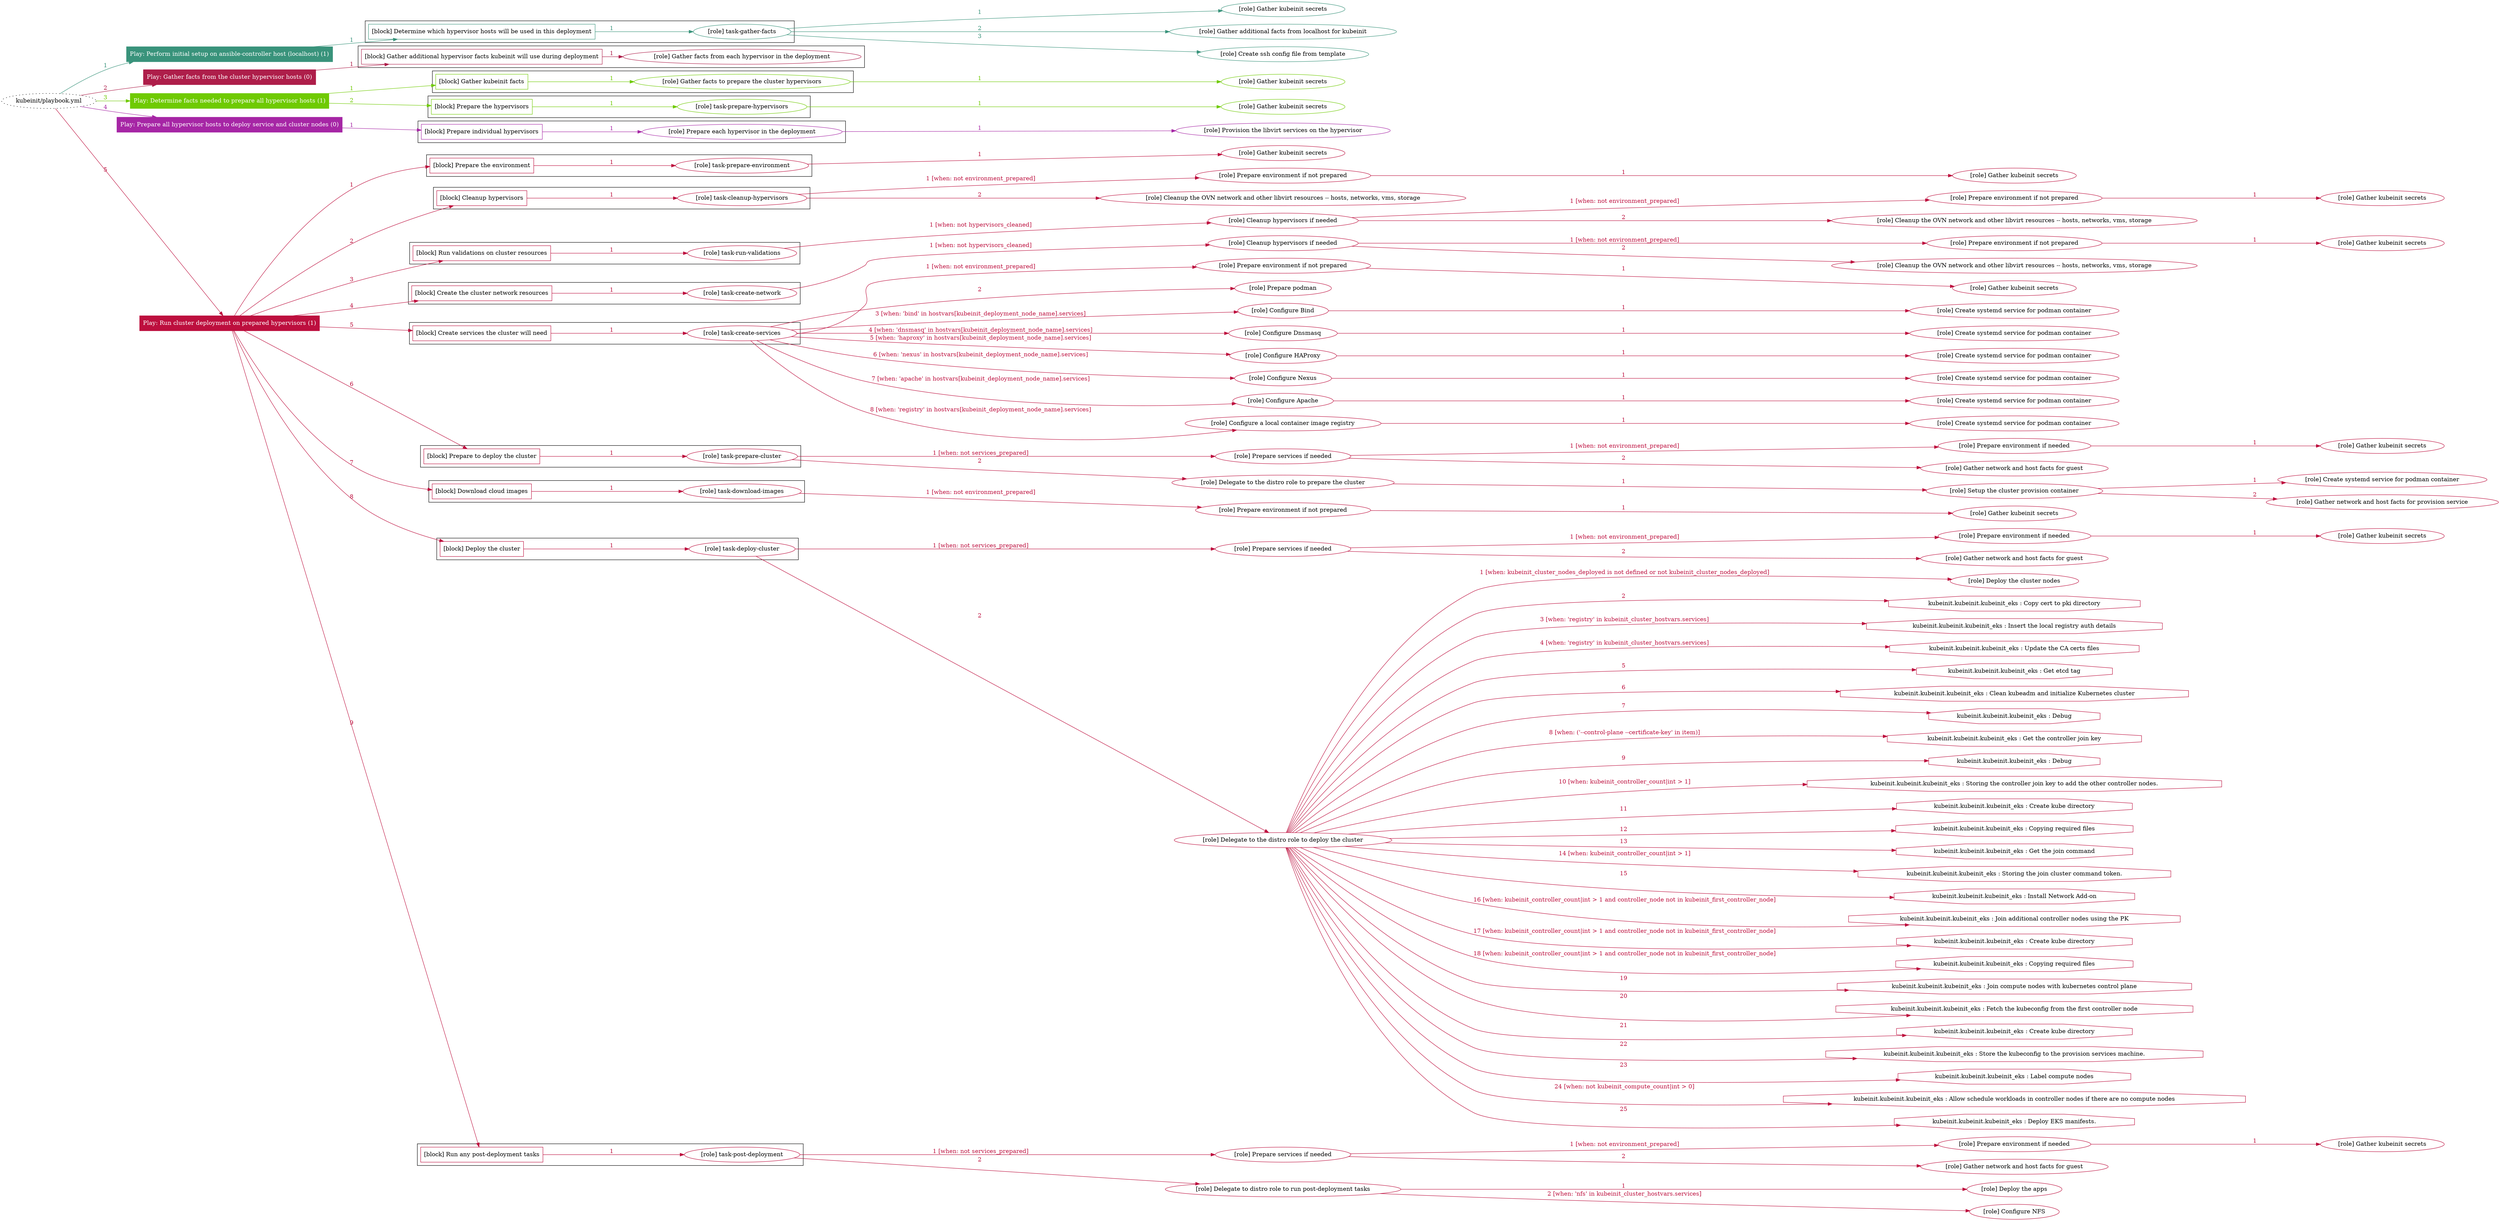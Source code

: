 digraph {
	graph [concentrate=true ordering=in rankdir=LR ratio=fill]
	edge [esep=5 sep=10]
	"kubeinit/playbook.yml" [URL="/home/runner/work/kubeinit/kubeinit/kubeinit/playbook.yml" id=playbook_ea251aab style=dotted]
	play_39fe88ff [label="Play: Perform initial setup on ansible-controller host (localhost) (1)" URL="/home/runner/work/kubeinit/kubeinit/kubeinit/playbook.yml" color="#39937b" fontcolor="#ffffff" id=play_39fe88ff shape=box style=filled tooltip=localhost]
	"kubeinit/playbook.yml" -> play_39fe88ff [label="1 " color="#39937b" fontcolor="#39937b" id=edge_effef11c labeltooltip="1 " tooltip="1 "]
	subgraph "Gather kubeinit secrets" {
		role_36d840ed [label="[role] Gather kubeinit secrets" URL="/home/runner/.ansible/collections/ansible_collections/kubeinit/kubeinit/roles/kubeinit_prepare/tasks/build_hypervisors_group.yml" color="#39937b" id=role_36d840ed tooltip="Gather kubeinit secrets"]
	}
	subgraph "Gather additional facts from localhost for kubeinit" {
		role_383accd8 [label="[role] Gather additional facts from localhost for kubeinit" URL="/home/runner/.ansible/collections/ansible_collections/kubeinit/kubeinit/roles/kubeinit_prepare/tasks/build_hypervisors_group.yml" color="#39937b" id=role_383accd8 tooltip="Gather additional facts from localhost for kubeinit"]
	}
	subgraph "Create ssh config file from template" {
		role_34d370ae [label="[role] Create ssh config file from template" URL="/home/runner/.ansible/collections/ansible_collections/kubeinit/kubeinit/roles/kubeinit_prepare/tasks/build_hypervisors_group.yml" color="#39937b" id=role_34d370ae tooltip="Create ssh config file from template"]
	}
	subgraph "task-gather-facts" {
		role_128c9147 [label="[role] task-gather-facts" URL="/home/runner/work/kubeinit/kubeinit/kubeinit/playbook.yml" color="#39937b" id=role_128c9147 tooltip="task-gather-facts"]
		role_128c9147 -> role_36d840ed [label="1 " color="#39937b" fontcolor="#39937b" id=edge_0115a325 labeltooltip="1 " tooltip="1 "]
		role_128c9147 -> role_383accd8 [label="2 " color="#39937b" fontcolor="#39937b" id=edge_02353d32 labeltooltip="2 " tooltip="2 "]
		role_128c9147 -> role_34d370ae [label="3 " color="#39937b" fontcolor="#39937b" id=edge_c88fd139 labeltooltip="3 " tooltip="3 "]
	}
	subgraph "Play: Perform initial setup on ansible-controller host (localhost) (1)" {
		play_39fe88ff -> block_3fc53690 [label=1 color="#39937b" fontcolor="#39937b" id=edge_1a4c2038 labeltooltip=1 tooltip=1]
		subgraph cluster_block_3fc53690 {
			block_3fc53690 [label="[block] Determine which hypervisor hosts will be used in this deployment" URL="/home/runner/work/kubeinit/kubeinit/kubeinit/playbook.yml" color="#39937b" id=block_3fc53690 labeltooltip="Determine which hypervisor hosts will be used in this deployment" shape=box tooltip="Determine which hypervisor hosts will be used in this deployment"]
			block_3fc53690 -> role_128c9147 [label="1 " color="#39937b" fontcolor="#39937b" id=edge_d0768640 labeltooltip="1 " tooltip="1 "]
		}
	}
	play_c06b82bf [label="Play: Gather facts from the cluster hypervisor hosts (0)" URL="/home/runner/work/kubeinit/kubeinit/kubeinit/playbook.yml" color="#ae1e4a" fontcolor="#ffffff" id=play_c06b82bf shape=box style=filled tooltip="Play: Gather facts from the cluster hypervisor hosts (0)"]
	"kubeinit/playbook.yml" -> play_c06b82bf [label="2 " color="#ae1e4a" fontcolor="#ae1e4a" id=edge_d8e1458e labeltooltip="2 " tooltip="2 "]
	subgraph "Gather facts from each hypervisor in the deployment" {
		role_204e9d75 [label="[role] Gather facts from each hypervisor in the deployment" URL="/home/runner/work/kubeinit/kubeinit/kubeinit/playbook.yml" color="#ae1e4a" id=role_204e9d75 tooltip="Gather facts from each hypervisor in the deployment"]
	}
	subgraph "Play: Gather facts from the cluster hypervisor hosts (0)" {
		play_c06b82bf -> block_13d806b8 [label=1 color="#ae1e4a" fontcolor="#ae1e4a" id=edge_dfbf8200 labeltooltip=1 tooltip=1]
		subgraph cluster_block_13d806b8 {
			block_13d806b8 [label="[block] Gather additional hypervisor facts kubeinit will use during deployment" URL="/home/runner/work/kubeinit/kubeinit/kubeinit/playbook.yml" color="#ae1e4a" id=block_13d806b8 labeltooltip="Gather additional hypervisor facts kubeinit will use during deployment" shape=box tooltip="Gather additional hypervisor facts kubeinit will use during deployment"]
			block_13d806b8 -> role_204e9d75 [label="1 " color="#ae1e4a" fontcolor="#ae1e4a" id=edge_e9f068a4 labeltooltip="1 " tooltip="1 "]
		}
	}
	play_8e9e2965 [label="Play: Determine facts needed to prepare all hypervisor hosts (1)" URL="/home/runner/work/kubeinit/kubeinit/kubeinit/playbook.yml" color="#6fca02" fontcolor="#ffffff" id=play_8e9e2965 shape=box style=filled tooltip=localhost]
	"kubeinit/playbook.yml" -> play_8e9e2965 [label="3 " color="#6fca02" fontcolor="#6fca02" id=edge_8233b12c labeltooltip="3 " tooltip="3 "]
	subgraph "Gather kubeinit secrets" {
		role_d61d1a8d [label="[role] Gather kubeinit secrets" URL="/home/runner/.ansible/collections/ansible_collections/kubeinit/kubeinit/roles/kubeinit_prepare/tasks/gather_kubeinit_facts.yml" color="#6fca02" id=role_d61d1a8d tooltip="Gather kubeinit secrets"]
	}
	subgraph "Gather facts to prepare the cluster hypervisors" {
		role_961b56c0 [label="[role] Gather facts to prepare the cluster hypervisors" URL="/home/runner/work/kubeinit/kubeinit/kubeinit/playbook.yml" color="#6fca02" id=role_961b56c0 tooltip="Gather facts to prepare the cluster hypervisors"]
		role_961b56c0 -> role_d61d1a8d [label="1 " color="#6fca02" fontcolor="#6fca02" id=edge_986953e0 labeltooltip="1 " tooltip="1 "]
	}
	subgraph "Gather kubeinit secrets" {
		role_4ab39fd4 [label="[role] Gather kubeinit secrets" URL="/home/runner/.ansible/collections/ansible_collections/kubeinit/kubeinit/roles/kubeinit_prepare/tasks/gather_kubeinit_facts.yml" color="#6fca02" id=role_4ab39fd4 tooltip="Gather kubeinit secrets"]
	}
	subgraph "task-prepare-hypervisors" {
		role_7a18ade5 [label="[role] task-prepare-hypervisors" URL="/home/runner/work/kubeinit/kubeinit/kubeinit/playbook.yml" color="#6fca02" id=role_7a18ade5 tooltip="task-prepare-hypervisors"]
		role_7a18ade5 -> role_4ab39fd4 [label="1 " color="#6fca02" fontcolor="#6fca02" id=edge_4a45d85f labeltooltip="1 " tooltip="1 "]
	}
	subgraph "Play: Determine facts needed to prepare all hypervisor hosts (1)" {
		play_8e9e2965 -> block_7738103b [label=1 color="#6fca02" fontcolor="#6fca02" id=edge_ad9d12be labeltooltip=1 tooltip=1]
		subgraph cluster_block_7738103b {
			block_7738103b [label="[block] Gather kubeinit facts" URL="/home/runner/work/kubeinit/kubeinit/kubeinit/playbook.yml" color="#6fca02" id=block_7738103b labeltooltip="Gather kubeinit facts" shape=box tooltip="Gather kubeinit facts"]
			block_7738103b -> role_961b56c0 [label="1 " color="#6fca02" fontcolor="#6fca02" id=edge_229c5692 labeltooltip="1 " tooltip="1 "]
		}
		play_8e9e2965 -> block_ffd5e0a7 [label=2 color="#6fca02" fontcolor="#6fca02" id=edge_a0c7db5f labeltooltip=2 tooltip=2]
		subgraph cluster_block_ffd5e0a7 {
			block_ffd5e0a7 [label="[block] Prepare the hypervisors" URL="/home/runner/work/kubeinit/kubeinit/kubeinit/playbook.yml" color="#6fca02" id=block_ffd5e0a7 labeltooltip="Prepare the hypervisors" shape=box tooltip="Prepare the hypervisors"]
			block_ffd5e0a7 -> role_7a18ade5 [label="1 " color="#6fca02" fontcolor="#6fca02" id=edge_e7edce8c labeltooltip="1 " tooltip="1 "]
		}
	}
	play_364e4b1e [label="Play: Prepare all hypervisor hosts to deploy service and cluster nodes (0)" URL="/home/runner/work/kubeinit/kubeinit/kubeinit/playbook.yml" color="#a626a5" fontcolor="#ffffff" id=play_364e4b1e shape=box style=filled tooltip="Play: Prepare all hypervisor hosts to deploy service and cluster nodes (0)"]
	"kubeinit/playbook.yml" -> play_364e4b1e [label="4 " color="#a626a5" fontcolor="#a626a5" id=edge_cf395cdf labeltooltip="4 " tooltip="4 "]
	subgraph "Provision the libvirt services on the hypervisor" {
		role_c3b5bb4e [label="[role] Provision the libvirt services on the hypervisor" URL="/home/runner/.ansible/collections/ansible_collections/kubeinit/kubeinit/roles/kubeinit_prepare/tasks/prepare_hypervisor.yml" color="#a626a5" id=role_c3b5bb4e tooltip="Provision the libvirt services on the hypervisor"]
	}
	subgraph "Prepare each hypervisor in the deployment" {
		role_a3aadf1f [label="[role] Prepare each hypervisor in the deployment" URL="/home/runner/work/kubeinit/kubeinit/kubeinit/playbook.yml" color="#a626a5" id=role_a3aadf1f tooltip="Prepare each hypervisor in the deployment"]
		role_a3aadf1f -> role_c3b5bb4e [label="1 " color="#a626a5" fontcolor="#a626a5" id=edge_64ed7d28 labeltooltip="1 " tooltip="1 "]
	}
	subgraph "Play: Prepare all hypervisor hosts to deploy service and cluster nodes (0)" {
		play_364e4b1e -> block_7cb25a46 [label=1 color="#a626a5" fontcolor="#a626a5" id=edge_2889a05e labeltooltip=1 tooltip=1]
		subgraph cluster_block_7cb25a46 {
			block_7cb25a46 [label="[block] Prepare individual hypervisors" URL="/home/runner/work/kubeinit/kubeinit/kubeinit/playbook.yml" color="#a626a5" id=block_7cb25a46 labeltooltip="Prepare individual hypervisors" shape=box tooltip="Prepare individual hypervisors"]
			block_7cb25a46 -> role_a3aadf1f [label="1 " color="#a626a5" fontcolor="#a626a5" id=edge_7d47f0b2 labeltooltip="1 " tooltip="1 "]
		}
	}
	play_037a81d5 [label="Play: Run cluster deployment on prepared hypervisors (1)" URL="/home/runner/work/kubeinit/kubeinit/kubeinit/playbook.yml" color="#bd0f3e" fontcolor="#ffffff" id=play_037a81d5 shape=box style=filled tooltip=localhost]
	"kubeinit/playbook.yml" -> play_037a81d5 [label="5 " color="#bd0f3e" fontcolor="#bd0f3e" id=edge_5528c9ca labeltooltip="5 " tooltip="5 "]
	subgraph "Gather kubeinit secrets" {
		role_e8b42905 [label="[role] Gather kubeinit secrets" URL="/home/runner/.ansible/collections/ansible_collections/kubeinit/kubeinit/roles/kubeinit_prepare/tasks/gather_kubeinit_facts.yml" color="#bd0f3e" id=role_e8b42905 tooltip="Gather kubeinit secrets"]
	}
	subgraph "task-prepare-environment" {
		role_dcfe5eae [label="[role] task-prepare-environment" URL="/home/runner/work/kubeinit/kubeinit/kubeinit/playbook.yml" color="#bd0f3e" id=role_dcfe5eae tooltip="task-prepare-environment"]
		role_dcfe5eae -> role_e8b42905 [label="1 " color="#bd0f3e" fontcolor="#bd0f3e" id=edge_57f06c70 labeltooltip="1 " tooltip="1 "]
	}
	subgraph "Gather kubeinit secrets" {
		role_89efee11 [label="[role] Gather kubeinit secrets" URL="/home/runner/.ansible/collections/ansible_collections/kubeinit/kubeinit/roles/kubeinit_prepare/tasks/gather_kubeinit_facts.yml" color="#bd0f3e" id=role_89efee11 tooltip="Gather kubeinit secrets"]
	}
	subgraph "Prepare environment if not prepared" {
		role_aa15e50f [label="[role] Prepare environment if not prepared" URL="/home/runner/.ansible/collections/ansible_collections/kubeinit/kubeinit/roles/kubeinit_prepare/tasks/cleanup_hypervisors.yml" color="#bd0f3e" id=role_aa15e50f tooltip="Prepare environment if not prepared"]
		role_aa15e50f -> role_89efee11 [label="1 " color="#bd0f3e" fontcolor="#bd0f3e" id=edge_08d147d9 labeltooltip="1 " tooltip="1 "]
	}
	subgraph "Cleanup the OVN network and other libvirt resources -- hosts, networks, vms, storage" {
		role_75e013e1 [label="[role] Cleanup the OVN network and other libvirt resources -- hosts, networks, vms, storage" URL="/home/runner/.ansible/collections/ansible_collections/kubeinit/kubeinit/roles/kubeinit_prepare/tasks/cleanup_hypervisors.yml" color="#bd0f3e" id=role_75e013e1 tooltip="Cleanup the OVN network and other libvirt resources -- hosts, networks, vms, storage"]
	}
	subgraph "task-cleanup-hypervisors" {
		role_027aad5b [label="[role] task-cleanup-hypervisors" URL="/home/runner/work/kubeinit/kubeinit/kubeinit/playbook.yml" color="#bd0f3e" id=role_027aad5b tooltip="task-cleanup-hypervisors"]
		role_027aad5b -> role_aa15e50f [label="1 [when: not environment_prepared]" color="#bd0f3e" fontcolor="#bd0f3e" id=edge_2b9d023e labeltooltip="1 [when: not environment_prepared]" tooltip="1 [when: not environment_prepared]"]
		role_027aad5b -> role_75e013e1 [label="2 " color="#bd0f3e" fontcolor="#bd0f3e" id=edge_5e32113d labeltooltip="2 " tooltip="2 "]
	}
	subgraph "Gather kubeinit secrets" {
		role_a0f56899 [label="[role] Gather kubeinit secrets" URL="/home/runner/.ansible/collections/ansible_collections/kubeinit/kubeinit/roles/kubeinit_prepare/tasks/gather_kubeinit_facts.yml" color="#bd0f3e" id=role_a0f56899 tooltip="Gather kubeinit secrets"]
	}
	subgraph "Prepare environment if not prepared" {
		role_fdd7c80e [label="[role] Prepare environment if not prepared" URL="/home/runner/.ansible/collections/ansible_collections/kubeinit/kubeinit/roles/kubeinit_prepare/tasks/cleanup_hypervisors.yml" color="#bd0f3e" id=role_fdd7c80e tooltip="Prepare environment if not prepared"]
		role_fdd7c80e -> role_a0f56899 [label="1 " color="#bd0f3e" fontcolor="#bd0f3e" id=edge_7a5c490e labeltooltip="1 " tooltip="1 "]
	}
	subgraph "Cleanup the OVN network and other libvirt resources -- hosts, networks, vms, storage" {
		role_651c06af [label="[role] Cleanup the OVN network and other libvirt resources -- hosts, networks, vms, storage" URL="/home/runner/.ansible/collections/ansible_collections/kubeinit/kubeinit/roles/kubeinit_prepare/tasks/cleanup_hypervisors.yml" color="#bd0f3e" id=role_651c06af tooltip="Cleanup the OVN network and other libvirt resources -- hosts, networks, vms, storage"]
	}
	subgraph "Cleanup hypervisors if needed" {
		role_a0aa7098 [label="[role] Cleanup hypervisors if needed" URL="/home/runner/.ansible/collections/ansible_collections/kubeinit/kubeinit/roles/kubeinit_validations/tasks/main.yml" color="#bd0f3e" id=role_a0aa7098 tooltip="Cleanup hypervisors if needed"]
		role_a0aa7098 -> role_fdd7c80e [label="1 [when: not environment_prepared]" color="#bd0f3e" fontcolor="#bd0f3e" id=edge_74b68bb1 labeltooltip="1 [when: not environment_prepared]" tooltip="1 [when: not environment_prepared]"]
		role_a0aa7098 -> role_651c06af [label="2 " color="#bd0f3e" fontcolor="#bd0f3e" id=edge_91826bbf labeltooltip="2 " tooltip="2 "]
	}
	subgraph "task-run-validations" {
		role_17417744 [label="[role] task-run-validations" URL="/home/runner/work/kubeinit/kubeinit/kubeinit/playbook.yml" color="#bd0f3e" id=role_17417744 tooltip="task-run-validations"]
		role_17417744 -> role_a0aa7098 [label="1 [when: not hypervisors_cleaned]" color="#bd0f3e" fontcolor="#bd0f3e" id=edge_cb1445a4 labeltooltip="1 [when: not hypervisors_cleaned]" tooltip="1 [when: not hypervisors_cleaned]"]
	}
	subgraph "Gather kubeinit secrets" {
		role_493da509 [label="[role] Gather kubeinit secrets" URL="/home/runner/.ansible/collections/ansible_collections/kubeinit/kubeinit/roles/kubeinit_prepare/tasks/gather_kubeinit_facts.yml" color="#bd0f3e" id=role_493da509 tooltip="Gather kubeinit secrets"]
	}
	subgraph "Prepare environment if not prepared" {
		role_03a491dc [label="[role] Prepare environment if not prepared" URL="/home/runner/.ansible/collections/ansible_collections/kubeinit/kubeinit/roles/kubeinit_prepare/tasks/cleanup_hypervisors.yml" color="#bd0f3e" id=role_03a491dc tooltip="Prepare environment if not prepared"]
		role_03a491dc -> role_493da509 [label="1 " color="#bd0f3e" fontcolor="#bd0f3e" id=edge_f36fc3f2 labeltooltip="1 " tooltip="1 "]
	}
	subgraph "Cleanup the OVN network and other libvirt resources -- hosts, networks, vms, storage" {
		role_11443989 [label="[role] Cleanup the OVN network and other libvirt resources -- hosts, networks, vms, storage" URL="/home/runner/.ansible/collections/ansible_collections/kubeinit/kubeinit/roles/kubeinit_prepare/tasks/cleanup_hypervisors.yml" color="#bd0f3e" id=role_11443989 tooltip="Cleanup the OVN network and other libvirt resources -- hosts, networks, vms, storage"]
	}
	subgraph "Cleanup hypervisors if needed" {
		role_5db88c4f [label="[role] Cleanup hypervisors if needed" URL="/home/runner/.ansible/collections/ansible_collections/kubeinit/kubeinit/roles/kubeinit_libvirt/tasks/create_network.yml" color="#bd0f3e" id=role_5db88c4f tooltip="Cleanup hypervisors if needed"]
		role_5db88c4f -> role_03a491dc [label="1 [when: not environment_prepared]" color="#bd0f3e" fontcolor="#bd0f3e" id=edge_c16e2dfd labeltooltip="1 [when: not environment_prepared]" tooltip="1 [when: not environment_prepared]"]
		role_5db88c4f -> role_11443989 [label="2 " color="#bd0f3e" fontcolor="#bd0f3e" id=edge_14ace9aa labeltooltip="2 " tooltip="2 "]
	}
	subgraph "task-create-network" {
		role_456a8ddb [label="[role] task-create-network" URL="/home/runner/work/kubeinit/kubeinit/kubeinit/playbook.yml" color="#bd0f3e" id=role_456a8ddb tooltip="task-create-network"]
		role_456a8ddb -> role_5db88c4f [label="1 [when: not hypervisors_cleaned]" color="#bd0f3e" fontcolor="#bd0f3e" id=edge_8fbf37ed labeltooltip="1 [when: not hypervisors_cleaned]" tooltip="1 [when: not hypervisors_cleaned]"]
	}
	subgraph "Gather kubeinit secrets" {
		role_c00341e4 [label="[role] Gather kubeinit secrets" URL="/home/runner/.ansible/collections/ansible_collections/kubeinit/kubeinit/roles/kubeinit_prepare/tasks/gather_kubeinit_facts.yml" color="#bd0f3e" id=role_c00341e4 tooltip="Gather kubeinit secrets"]
	}
	subgraph "Prepare environment if not prepared" {
		role_34b322d0 [label="[role] Prepare environment if not prepared" URL="/home/runner/.ansible/collections/ansible_collections/kubeinit/kubeinit/roles/kubeinit_services/tasks/main.yml" color="#bd0f3e" id=role_34b322d0 tooltip="Prepare environment if not prepared"]
		role_34b322d0 -> role_c00341e4 [label="1 " color="#bd0f3e" fontcolor="#bd0f3e" id=edge_9a781642 labeltooltip="1 " tooltip="1 "]
	}
	subgraph "Prepare podman" {
		role_540dc8d9 [label="[role] Prepare podman" URL="/home/runner/.ansible/collections/ansible_collections/kubeinit/kubeinit/roles/kubeinit_services/tasks/00_create_service_pod.yml" color="#bd0f3e" id=role_540dc8d9 tooltip="Prepare podman"]
	}
	subgraph "Create systemd service for podman container" {
		role_9afd90da [label="[role] Create systemd service for podman container" URL="/home/runner/.ansible/collections/ansible_collections/kubeinit/kubeinit/roles/kubeinit_bind/tasks/main.yml" color="#bd0f3e" id=role_9afd90da tooltip="Create systemd service for podman container"]
	}
	subgraph "Configure Bind" {
		role_7cb483d5 [label="[role] Configure Bind" URL="/home/runner/.ansible/collections/ansible_collections/kubeinit/kubeinit/roles/kubeinit_services/tasks/start_services_containers.yml" color="#bd0f3e" id=role_7cb483d5 tooltip="Configure Bind"]
		role_7cb483d5 -> role_9afd90da [label="1 " color="#bd0f3e" fontcolor="#bd0f3e" id=edge_f859d34c labeltooltip="1 " tooltip="1 "]
	}
	subgraph "Create systemd service for podman container" {
		role_9840e5b9 [label="[role] Create systemd service for podman container" URL="/home/runner/.ansible/collections/ansible_collections/kubeinit/kubeinit/roles/kubeinit_dnsmasq/tasks/main.yml" color="#bd0f3e" id=role_9840e5b9 tooltip="Create systemd service for podman container"]
	}
	subgraph "Configure Dnsmasq" {
		role_ca4c16a8 [label="[role] Configure Dnsmasq" URL="/home/runner/.ansible/collections/ansible_collections/kubeinit/kubeinit/roles/kubeinit_services/tasks/start_services_containers.yml" color="#bd0f3e" id=role_ca4c16a8 tooltip="Configure Dnsmasq"]
		role_ca4c16a8 -> role_9840e5b9 [label="1 " color="#bd0f3e" fontcolor="#bd0f3e" id=edge_6c8f17e0 labeltooltip="1 " tooltip="1 "]
	}
	subgraph "Create systemd service for podman container" {
		role_99ec1a2e [label="[role] Create systemd service for podman container" URL="/home/runner/.ansible/collections/ansible_collections/kubeinit/kubeinit/roles/kubeinit_haproxy/tasks/main.yml" color="#bd0f3e" id=role_99ec1a2e tooltip="Create systemd service for podman container"]
	}
	subgraph "Configure HAProxy" {
		role_ba8289e1 [label="[role] Configure HAProxy" URL="/home/runner/.ansible/collections/ansible_collections/kubeinit/kubeinit/roles/kubeinit_services/tasks/start_services_containers.yml" color="#bd0f3e" id=role_ba8289e1 tooltip="Configure HAProxy"]
		role_ba8289e1 -> role_99ec1a2e [label="1 " color="#bd0f3e" fontcolor="#bd0f3e" id=edge_2876d04a labeltooltip="1 " tooltip="1 "]
	}
	subgraph "Create systemd service for podman container" {
		role_a2103e4f [label="[role] Create systemd service for podman container" URL="/home/runner/.ansible/collections/ansible_collections/kubeinit/kubeinit/roles/kubeinit_nexus/tasks/main.yml" color="#bd0f3e" id=role_a2103e4f tooltip="Create systemd service for podman container"]
	}
	subgraph "Configure Nexus" {
		role_4d701363 [label="[role] Configure Nexus" URL="/home/runner/.ansible/collections/ansible_collections/kubeinit/kubeinit/roles/kubeinit_services/tasks/start_services_containers.yml" color="#bd0f3e" id=role_4d701363 tooltip="Configure Nexus"]
		role_4d701363 -> role_a2103e4f [label="1 " color="#bd0f3e" fontcolor="#bd0f3e" id=edge_205169ec labeltooltip="1 " tooltip="1 "]
	}
	subgraph "Create systemd service for podman container" {
		role_119b244d [label="[role] Create systemd service for podman container" URL="/home/runner/.ansible/collections/ansible_collections/kubeinit/kubeinit/roles/kubeinit_apache/tasks/main.yml" color="#bd0f3e" id=role_119b244d tooltip="Create systemd service for podman container"]
	}
	subgraph "Configure Apache" {
		role_9d27345a [label="[role] Configure Apache" URL="/home/runner/.ansible/collections/ansible_collections/kubeinit/kubeinit/roles/kubeinit_services/tasks/start_services_containers.yml" color="#bd0f3e" id=role_9d27345a tooltip="Configure Apache"]
		role_9d27345a -> role_119b244d [label="1 " color="#bd0f3e" fontcolor="#bd0f3e" id=edge_0595f331 labeltooltip="1 " tooltip="1 "]
	}
	subgraph "Create systemd service for podman container" {
		role_676cf7de [label="[role] Create systemd service for podman container" URL="/home/runner/.ansible/collections/ansible_collections/kubeinit/kubeinit/roles/kubeinit_registry/tasks/main.yml" color="#bd0f3e" id=role_676cf7de tooltip="Create systemd service for podman container"]
	}
	subgraph "Configure a local container image registry" {
		role_aa14f95d [label="[role] Configure a local container image registry" URL="/home/runner/.ansible/collections/ansible_collections/kubeinit/kubeinit/roles/kubeinit_services/tasks/start_services_containers.yml" color="#bd0f3e" id=role_aa14f95d tooltip="Configure a local container image registry"]
		role_aa14f95d -> role_676cf7de [label="1 " color="#bd0f3e" fontcolor="#bd0f3e" id=edge_aef64dc9 labeltooltip="1 " tooltip="1 "]
	}
	subgraph "task-create-services" {
		role_95889d1f [label="[role] task-create-services" URL="/home/runner/work/kubeinit/kubeinit/kubeinit/playbook.yml" color="#bd0f3e" id=role_95889d1f tooltip="task-create-services"]
		role_95889d1f -> role_34b322d0 [label="1 [when: not environment_prepared]" color="#bd0f3e" fontcolor="#bd0f3e" id=edge_49f425d7 labeltooltip="1 [when: not environment_prepared]" tooltip="1 [when: not environment_prepared]"]
		role_95889d1f -> role_540dc8d9 [label="2 " color="#bd0f3e" fontcolor="#bd0f3e" id=edge_e76fa8f6 labeltooltip="2 " tooltip="2 "]
		role_95889d1f -> role_7cb483d5 [label="3 [when: 'bind' in hostvars[kubeinit_deployment_node_name].services]" color="#bd0f3e" fontcolor="#bd0f3e" id=edge_98ba42f9 labeltooltip="3 [when: 'bind' in hostvars[kubeinit_deployment_node_name].services]" tooltip="3 [when: 'bind' in hostvars[kubeinit_deployment_node_name].services]"]
		role_95889d1f -> role_ca4c16a8 [label="4 [when: 'dnsmasq' in hostvars[kubeinit_deployment_node_name].services]" color="#bd0f3e" fontcolor="#bd0f3e" id=edge_fba652be labeltooltip="4 [when: 'dnsmasq' in hostvars[kubeinit_deployment_node_name].services]" tooltip="4 [when: 'dnsmasq' in hostvars[kubeinit_deployment_node_name].services]"]
		role_95889d1f -> role_ba8289e1 [label="5 [when: 'haproxy' in hostvars[kubeinit_deployment_node_name].services]" color="#bd0f3e" fontcolor="#bd0f3e" id=edge_373e9ef2 labeltooltip="5 [when: 'haproxy' in hostvars[kubeinit_deployment_node_name].services]" tooltip="5 [when: 'haproxy' in hostvars[kubeinit_deployment_node_name].services]"]
		role_95889d1f -> role_4d701363 [label="6 [when: 'nexus' in hostvars[kubeinit_deployment_node_name].services]" color="#bd0f3e" fontcolor="#bd0f3e" id=edge_783a729d labeltooltip="6 [when: 'nexus' in hostvars[kubeinit_deployment_node_name].services]" tooltip="6 [when: 'nexus' in hostvars[kubeinit_deployment_node_name].services]"]
		role_95889d1f -> role_9d27345a [label="7 [when: 'apache' in hostvars[kubeinit_deployment_node_name].services]" color="#bd0f3e" fontcolor="#bd0f3e" id=edge_3d8bf5c3 labeltooltip="7 [when: 'apache' in hostvars[kubeinit_deployment_node_name].services]" tooltip="7 [when: 'apache' in hostvars[kubeinit_deployment_node_name].services]"]
		role_95889d1f -> role_aa14f95d [label="8 [when: 'registry' in hostvars[kubeinit_deployment_node_name].services]" color="#bd0f3e" fontcolor="#bd0f3e" id=edge_80e046ac labeltooltip="8 [when: 'registry' in hostvars[kubeinit_deployment_node_name].services]" tooltip="8 [when: 'registry' in hostvars[kubeinit_deployment_node_name].services]"]
	}
	subgraph "Gather kubeinit secrets" {
		role_6a76fb37 [label="[role] Gather kubeinit secrets" URL="/home/runner/.ansible/collections/ansible_collections/kubeinit/kubeinit/roles/kubeinit_prepare/tasks/gather_kubeinit_facts.yml" color="#bd0f3e" id=role_6a76fb37 tooltip="Gather kubeinit secrets"]
	}
	subgraph "Prepare environment if needed" {
		role_4cbc5cfb [label="[role] Prepare environment if needed" URL="/home/runner/.ansible/collections/ansible_collections/kubeinit/kubeinit/roles/kubeinit_services/tasks/prepare_services.yml" color="#bd0f3e" id=role_4cbc5cfb tooltip="Prepare environment if needed"]
		role_4cbc5cfb -> role_6a76fb37 [label="1 " color="#bd0f3e" fontcolor="#bd0f3e" id=edge_75dfbe0d labeltooltip="1 " tooltip="1 "]
	}
	subgraph "Gather network and host facts for guest" {
		role_61a20ac1 [label="[role] Gather network and host facts for guest" URL="/home/runner/.ansible/collections/ansible_collections/kubeinit/kubeinit/roles/kubeinit_services/tasks/prepare_services.yml" color="#bd0f3e" id=role_61a20ac1 tooltip="Gather network and host facts for guest"]
	}
	subgraph "Prepare services if needed" {
		role_41eec36c [label="[role] Prepare services if needed" URL="/home/runner/.ansible/collections/ansible_collections/kubeinit/kubeinit/roles/kubeinit_prepare/tasks/prepare_cluster.yml" color="#bd0f3e" id=role_41eec36c tooltip="Prepare services if needed"]
		role_41eec36c -> role_4cbc5cfb [label="1 [when: not environment_prepared]" color="#bd0f3e" fontcolor="#bd0f3e" id=edge_475de65f labeltooltip="1 [when: not environment_prepared]" tooltip="1 [when: not environment_prepared]"]
		role_41eec36c -> role_61a20ac1 [label="2 " color="#bd0f3e" fontcolor="#bd0f3e" id=edge_a7e4f955 labeltooltip="2 " tooltip="2 "]
	}
	subgraph "Create systemd service for podman container" {
		role_5f66d7c0 [label="[role] Create systemd service for podman container" URL="/home/runner/.ansible/collections/ansible_collections/kubeinit/kubeinit/roles/kubeinit_services/tasks/create_provision_container.yml" color="#bd0f3e" id=role_5f66d7c0 tooltip="Create systemd service for podman container"]
	}
	subgraph "Gather network and host facts for provision service" {
		role_f48a33d3 [label="[role] Gather network and host facts for provision service" URL="/home/runner/.ansible/collections/ansible_collections/kubeinit/kubeinit/roles/kubeinit_services/tasks/create_provision_container.yml" color="#bd0f3e" id=role_f48a33d3 tooltip="Gather network and host facts for provision service"]
	}
	subgraph "Setup the cluster provision container" {
		role_797939e9 [label="[role] Setup the cluster provision container" URL="/home/runner/.ansible/collections/ansible_collections/kubeinit/kubeinit/roles/kubeinit_eks/tasks/prepare_cluster.yml" color="#bd0f3e" id=role_797939e9 tooltip="Setup the cluster provision container"]
		role_797939e9 -> role_5f66d7c0 [label="1 " color="#bd0f3e" fontcolor="#bd0f3e" id=edge_dbefa6fd labeltooltip="1 " tooltip="1 "]
		role_797939e9 -> role_f48a33d3 [label="2 " color="#bd0f3e" fontcolor="#bd0f3e" id=edge_d0949ce3 labeltooltip="2 " tooltip="2 "]
	}
	subgraph "Delegate to the distro role to prepare the cluster" {
		role_a2dcb7f1 [label="[role] Delegate to the distro role to prepare the cluster" URL="/home/runner/.ansible/collections/ansible_collections/kubeinit/kubeinit/roles/kubeinit_prepare/tasks/prepare_cluster.yml" color="#bd0f3e" id=role_a2dcb7f1 tooltip="Delegate to the distro role to prepare the cluster"]
		role_a2dcb7f1 -> role_797939e9 [label="1 " color="#bd0f3e" fontcolor="#bd0f3e" id=edge_ea8a19be labeltooltip="1 " tooltip="1 "]
	}
	subgraph "task-prepare-cluster" {
		role_432d93fb [label="[role] task-prepare-cluster" URL="/home/runner/work/kubeinit/kubeinit/kubeinit/playbook.yml" color="#bd0f3e" id=role_432d93fb tooltip="task-prepare-cluster"]
		role_432d93fb -> role_41eec36c [label="1 [when: not services_prepared]" color="#bd0f3e" fontcolor="#bd0f3e" id=edge_865ead3b labeltooltip="1 [when: not services_prepared]" tooltip="1 [when: not services_prepared]"]
		role_432d93fb -> role_a2dcb7f1 [label="2 " color="#bd0f3e" fontcolor="#bd0f3e" id=edge_f39e453e labeltooltip="2 " tooltip="2 "]
	}
	subgraph "Gather kubeinit secrets" {
		role_d814c8d7 [label="[role] Gather kubeinit secrets" URL="/home/runner/.ansible/collections/ansible_collections/kubeinit/kubeinit/roles/kubeinit_prepare/tasks/gather_kubeinit_facts.yml" color="#bd0f3e" id=role_d814c8d7 tooltip="Gather kubeinit secrets"]
	}
	subgraph "Prepare environment if not prepared" {
		role_5c4a42f7 [label="[role] Prepare environment if not prepared" URL="/home/runner/.ansible/collections/ansible_collections/kubeinit/kubeinit/roles/kubeinit_libvirt/tasks/download_cloud_images.yml" color="#bd0f3e" id=role_5c4a42f7 tooltip="Prepare environment if not prepared"]
		role_5c4a42f7 -> role_d814c8d7 [label="1 " color="#bd0f3e" fontcolor="#bd0f3e" id=edge_4bd20bdb labeltooltip="1 " tooltip="1 "]
	}
	subgraph "task-download-images" {
		role_5d6a4724 [label="[role] task-download-images" URL="/home/runner/work/kubeinit/kubeinit/kubeinit/playbook.yml" color="#bd0f3e" id=role_5d6a4724 tooltip="task-download-images"]
		role_5d6a4724 -> role_5c4a42f7 [label="1 [when: not environment_prepared]" color="#bd0f3e" fontcolor="#bd0f3e" id=edge_4eab0a3a labeltooltip="1 [when: not environment_prepared]" tooltip="1 [when: not environment_prepared]"]
	}
	subgraph "Gather kubeinit secrets" {
		role_429bf29f [label="[role] Gather kubeinit secrets" URL="/home/runner/.ansible/collections/ansible_collections/kubeinit/kubeinit/roles/kubeinit_prepare/tasks/gather_kubeinit_facts.yml" color="#bd0f3e" id=role_429bf29f tooltip="Gather kubeinit secrets"]
	}
	subgraph "Prepare environment if needed" {
		role_59c16591 [label="[role] Prepare environment if needed" URL="/home/runner/.ansible/collections/ansible_collections/kubeinit/kubeinit/roles/kubeinit_services/tasks/prepare_services.yml" color="#bd0f3e" id=role_59c16591 tooltip="Prepare environment if needed"]
		role_59c16591 -> role_429bf29f [label="1 " color="#bd0f3e" fontcolor="#bd0f3e" id=edge_a7d3c1f0 labeltooltip="1 " tooltip="1 "]
	}
	subgraph "Gather network and host facts for guest" {
		role_54ac756f [label="[role] Gather network and host facts for guest" URL="/home/runner/.ansible/collections/ansible_collections/kubeinit/kubeinit/roles/kubeinit_services/tasks/prepare_services.yml" color="#bd0f3e" id=role_54ac756f tooltip="Gather network and host facts for guest"]
	}
	subgraph "Prepare services if needed" {
		role_2faf3dfc [label="[role] Prepare services if needed" URL="/home/runner/.ansible/collections/ansible_collections/kubeinit/kubeinit/roles/kubeinit_prepare/tasks/deploy_cluster.yml" color="#bd0f3e" id=role_2faf3dfc tooltip="Prepare services if needed"]
		role_2faf3dfc -> role_59c16591 [label="1 [when: not environment_prepared]" color="#bd0f3e" fontcolor="#bd0f3e" id=edge_42b6a40b labeltooltip="1 [when: not environment_prepared]" tooltip="1 [when: not environment_prepared]"]
		role_2faf3dfc -> role_54ac756f [label="2 " color="#bd0f3e" fontcolor="#bd0f3e" id=edge_1a44349a labeltooltip="2 " tooltip="2 "]
	}
	subgraph "Deploy the cluster nodes" {
		role_0909c124 [label="[role] Deploy the cluster nodes" URL="/home/runner/.ansible/collections/ansible_collections/kubeinit/kubeinit/roles/kubeinit_eks/tasks/main.yml" color="#bd0f3e" id=role_0909c124 tooltip="Deploy the cluster nodes"]
	}
	subgraph "Delegate to the distro role to deploy the cluster" {
		role_64293335 [label="[role] Delegate to the distro role to deploy the cluster" URL="/home/runner/.ansible/collections/ansible_collections/kubeinit/kubeinit/roles/kubeinit_prepare/tasks/deploy_cluster.yml" color="#bd0f3e" id=role_64293335 tooltip="Delegate to the distro role to deploy the cluster"]
		role_64293335 -> role_0909c124 [label="1 [when: kubeinit_cluster_nodes_deployed is not defined or not kubeinit_cluster_nodes_deployed]" color="#bd0f3e" fontcolor="#bd0f3e" id=edge_3717cc08 labeltooltip="1 [when: kubeinit_cluster_nodes_deployed is not defined or not kubeinit_cluster_nodes_deployed]" tooltip="1 [when: kubeinit_cluster_nodes_deployed is not defined or not kubeinit_cluster_nodes_deployed]"]
		task_3db6b883 [label="kubeinit.kubeinit.kubeinit_eks : Copy cert to pki directory" URL="/home/runner/.ansible/collections/ansible_collections/kubeinit/kubeinit/roles/kubeinit_eks/tasks/main.yml" color="#bd0f3e" id=task_3db6b883 shape=octagon tooltip="kubeinit.kubeinit.kubeinit_eks : Copy cert to pki directory"]
		role_64293335 -> task_3db6b883 [label="2 " color="#bd0f3e" fontcolor="#bd0f3e" id=edge_e35bc622 labeltooltip="2 " tooltip="2 "]
		task_ec26cc57 [label="kubeinit.kubeinit.kubeinit_eks : Insert the local registry auth details" URL="/home/runner/.ansible/collections/ansible_collections/kubeinit/kubeinit/roles/kubeinit_eks/tasks/main.yml" color="#bd0f3e" id=task_ec26cc57 shape=octagon tooltip="kubeinit.kubeinit.kubeinit_eks : Insert the local registry auth details"]
		role_64293335 -> task_ec26cc57 [label="3 [when: 'registry' in kubeinit_cluster_hostvars.services]" color="#bd0f3e" fontcolor="#bd0f3e" id=edge_0e2df68a labeltooltip="3 [when: 'registry' in kubeinit_cluster_hostvars.services]" tooltip="3 [when: 'registry' in kubeinit_cluster_hostvars.services]"]
		task_21689240 [label="kubeinit.kubeinit.kubeinit_eks : Update the CA certs files" URL="/home/runner/.ansible/collections/ansible_collections/kubeinit/kubeinit/roles/kubeinit_eks/tasks/main.yml" color="#bd0f3e" id=task_21689240 shape=octagon tooltip="kubeinit.kubeinit.kubeinit_eks : Update the CA certs files"]
		role_64293335 -> task_21689240 [label="4 [when: 'registry' in kubeinit_cluster_hostvars.services]" color="#bd0f3e" fontcolor="#bd0f3e" id=edge_df1f4905 labeltooltip="4 [when: 'registry' in kubeinit_cluster_hostvars.services]" tooltip="4 [when: 'registry' in kubeinit_cluster_hostvars.services]"]
		task_7a034259 [label="kubeinit.kubeinit.kubeinit_eks : Get etcd tag" URL="/home/runner/.ansible/collections/ansible_collections/kubeinit/kubeinit/roles/kubeinit_eks/tasks/main.yml" color="#bd0f3e" id=task_7a034259 shape=octagon tooltip="kubeinit.kubeinit.kubeinit_eks : Get etcd tag"]
		role_64293335 -> task_7a034259 [label="5 " color="#bd0f3e" fontcolor="#bd0f3e" id=edge_562a76d2 labeltooltip="5 " tooltip="5 "]
		task_b8827e33 [label="kubeinit.kubeinit.kubeinit_eks : Clean kubeadm and initialize Kubernetes cluster" URL="/home/runner/.ansible/collections/ansible_collections/kubeinit/kubeinit/roles/kubeinit_eks/tasks/main.yml" color="#bd0f3e" id=task_b8827e33 shape=octagon tooltip="kubeinit.kubeinit.kubeinit_eks : Clean kubeadm and initialize Kubernetes cluster"]
		role_64293335 -> task_b8827e33 [label="6 " color="#bd0f3e" fontcolor="#bd0f3e" id=edge_42f0ae27 labeltooltip="6 " tooltip="6 "]
		task_2a4da0e5 [label="kubeinit.kubeinit.kubeinit_eks : Debug" URL="/home/runner/.ansible/collections/ansible_collections/kubeinit/kubeinit/roles/kubeinit_eks/tasks/main.yml" color="#bd0f3e" id=task_2a4da0e5 shape=octagon tooltip="kubeinit.kubeinit.kubeinit_eks : Debug"]
		role_64293335 -> task_2a4da0e5 [label="7 " color="#bd0f3e" fontcolor="#bd0f3e" id=edge_fd025d39 labeltooltip="7 " tooltip="7 "]
		task_89824f0d [label="kubeinit.kubeinit.kubeinit_eks : Get the controller join key" URL="/home/runner/.ansible/collections/ansible_collections/kubeinit/kubeinit/roles/kubeinit_eks/tasks/main.yml" color="#bd0f3e" id=task_89824f0d shape=octagon tooltip="kubeinit.kubeinit.kubeinit_eks : Get the controller join key"]
		role_64293335 -> task_89824f0d [label="8 [when: ('--control-plane --certificate-key' in item)]" color="#bd0f3e" fontcolor="#bd0f3e" id=edge_718c909e labeltooltip="8 [when: ('--control-plane --certificate-key' in item)]" tooltip="8 [when: ('--control-plane --certificate-key' in item)]"]
		task_6223593e [label="kubeinit.kubeinit.kubeinit_eks : Debug" URL="/home/runner/.ansible/collections/ansible_collections/kubeinit/kubeinit/roles/kubeinit_eks/tasks/main.yml" color="#bd0f3e" id=task_6223593e shape=octagon tooltip="kubeinit.kubeinit.kubeinit_eks : Debug"]
		role_64293335 -> task_6223593e [label="9 " color="#bd0f3e" fontcolor="#bd0f3e" id=edge_45bca308 labeltooltip="9 " tooltip="9 "]
		task_e9aaa80e [label="kubeinit.kubeinit.kubeinit_eks : Storing the controller join key to add the other controller nodes." URL="/home/runner/.ansible/collections/ansible_collections/kubeinit/kubeinit/roles/kubeinit_eks/tasks/main.yml" color="#bd0f3e" id=task_e9aaa80e shape=octagon tooltip="kubeinit.kubeinit.kubeinit_eks : Storing the controller join key to add the other controller nodes."]
		role_64293335 -> task_e9aaa80e [label="10 [when: kubeinit_controller_count|int > 1]" color="#bd0f3e" fontcolor="#bd0f3e" id=edge_6f8cbb78 labeltooltip="10 [when: kubeinit_controller_count|int > 1]" tooltip="10 [when: kubeinit_controller_count|int > 1]"]
		task_2681b5bc [label="kubeinit.kubeinit.kubeinit_eks : Create kube directory" URL="/home/runner/.ansible/collections/ansible_collections/kubeinit/kubeinit/roles/kubeinit_eks/tasks/main.yml" color="#bd0f3e" id=task_2681b5bc shape=octagon tooltip="kubeinit.kubeinit.kubeinit_eks : Create kube directory"]
		role_64293335 -> task_2681b5bc [label="11 " color="#bd0f3e" fontcolor="#bd0f3e" id=edge_a63f8dbe labeltooltip="11 " tooltip="11 "]
		task_2ac87955 [label="kubeinit.kubeinit.kubeinit_eks : Copying required files" URL="/home/runner/.ansible/collections/ansible_collections/kubeinit/kubeinit/roles/kubeinit_eks/tasks/main.yml" color="#bd0f3e" id=task_2ac87955 shape=octagon tooltip="kubeinit.kubeinit.kubeinit_eks : Copying required files"]
		role_64293335 -> task_2ac87955 [label="12 " color="#bd0f3e" fontcolor="#bd0f3e" id=edge_f37cbb91 labeltooltip="12 " tooltip="12 "]
		task_47935316 [label="kubeinit.kubeinit.kubeinit_eks : Get the join command" URL="/home/runner/.ansible/collections/ansible_collections/kubeinit/kubeinit/roles/kubeinit_eks/tasks/main.yml" color="#bd0f3e" id=task_47935316 shape=octagon tooltip="kubeinit.kubeinit.kubeinit_eks : Get the join command"]
		role_64293335 -> task_47935316 [label="13 " color="#bd0f3e" fontcolor="#bd0f3e" id=edge_3a2a8906 labeltooltip="13 " tooltip="13 "]
		task_1e984571 [label="kubeinit.kubeinit.kubeinit_eks : Storing the join cluster command token." URL="/home/runner/.ansible/collections/ansible_collections/kubeinit/kubeinit/roles/kubeinit_eks/tasks/main.yml" color="#bd0f3e" id=task_1e984571 shape=octagon tooltip="kubeinit.kubeinit.kubeinit_eks : Storing the join cluster command token."]
		role_64293335 -> task_1e984571 [label="14 [when: kubeinit_controller_count|int > 1]" color="#bd0f3e" fontcolor="#bd0f3e" id=edge_70b57f0d labeltooltip="14 [when: kubeinit_controller_count|int > 1]" tooltip="14 [when: kubeinit_controller_count|int > 1]"]
		task_26289cd1 [label="kubeinit.kubeinit.kubeinit_eks : Install Network Add-on" URL="/home/runner/.ansible/collections/ansible_collections/kubeinit/kubeinit/roles/kubeinit_eks/tasks/main.yml" color="#bd0f3e" id=task_26289cd1 shape=octagon tooltip="kubeinit.kubeinit.kubeinit_eks : Install Network Add-on"]
		role_64293335 -> task_26289cd1 [label="15 " color="#bd0f3e" fontcolor="#bd0f3e" id=edge_1d03f337 labeltooltip="15 " tooltip="15 "]
		task_5dd3c9fd [label="kubeinit.kubeinit.kubeinit_eks : Join additional controller nodes using the PK" URL="/home/runner/.ansible/collections/ansible_collections/kubeinit/kubeinit/roles/kubeinit_eks/tasks/main.yml" color="#bd0f3e" id=task_5dd3c9fd shape=octagon tooltip="kubeinit.kubeinit.kubeinit_eks : Join additional controller nodes using the PK"]
		role_64293335 -> task_5dd3c9fd [label="16 [when: kubeinit_controller_count|int > 1 and controller_node not in kubeinit_first_controller_node]" color="#bd0f3e" fontcolor="#bd0f3e" id=edge_2b7f1d10 labeltooltip="16 [when: kubeinit_controller_count|int > 1 and controller_node not in kubeinit_first_controller_node]" tooltip="16 [when: kubeinit_controller_count|int > 1 and controller_node not in kubeinit_first_controller_node]"]
		task_f273ac72 [label="kubeinit.kubeinit.kubeinit_eks : Create kube directory" URL="/home/runner/.ansible/collections/ansible_collections/kubeinit/kubeinit/roles/kubeinit_eks/tasks/main.yml" color="#bd0f3e" id=task_f273ac72 shape=octagon tooltip="kubeinit.kubeinit.kubeinit_eks : Create kube directory"]
		role_64293335 -> task_f273ac72 [label="17 [when: kubeinit_controller_count|int > 1 and controller_node not in kubeinit_first_controller_node]" color="#bd0f3e" fontcolor="#bd0f3e" id=edge_87008566 labeltooltip="17 [when: kubeinit_controller_count|int > 1 and controller_node not in kubeinit_first_controller_node]" tooltip="17 [when: kubeinit_controller_count|int > 1 and controller_node not in kubeinit_first_controller_node]"]
		task_a1bd9dc7 [label="kubeinit.kubeinit.kubeinit_eks : Copying required files" URL="/home/runner/.ansible/collections/ansible_collections/kubeinit/kubeinit/roles/kubeinit_eks/tasks/main.yml" color="#bd0f3e" id=task_a1bd9dc7 shape=octagon tooltip="kubeinit.kubeinit.kubeinit_eks : Copying required files"]
		role_64293335 -> task_a1bd9dc7 [label="18 [when: kubeinit_controller_count|int > 1 and controller_node not in kubeinit_first_controller_node]" color="#bd0f3e" fontcolor="#bd0f3e" id=edge_b9cda18d labeltooltip="18 [when: kubeinit_controller_count|int > 1 and controller_node not in kubeinit_first_controller_node]" tooltip="18 [when: kubeinit_controller_count|int > 1 and controller_node not in kubeinit_first_controller_node]"]
		task_f09b6de6 [label="kubeinit.kubeinit.kubeinit_eks : Join compute nodes with kubernetes control plane" URL="/home/runner/.ansible/collections/ansible_collections/kubeinit/kubeinit/roles/kubeinit_eks/tasks/main.yml" color="#bd0f3e" id=task_f09b6de6 shape=octagon tooltip="kubeinit.kubeinit.kubeinit_eks : Join compute nodes with kubernetes control plane"]
		role_64293335 -> task_f09b6de6 [label="19 " color="#bd0f3e" fontcolor="#bd0f3e" id=edge_991f250f labeltooltip="19 " tooltip="19 "]
		task_388f10b2 [label="kubeinit.kubeinit.kubeinit_eks : Fetch the kubeconfig from the first controller node" URL="/home/runner/.ansible/collections/ansible_collections/kubeinit/kubeinit/roles/kubeinit_eks/tasks/main.yml" color="#bd0f3e" id=task_388f10b2 shape=octagon tooltip="kubeinit.kubeinit.kubeinit_eks : Fetch the kubeconfig from the first controller node"]
		role_64293335 -> task_388f10b2 [label="20 " color="#bd0f3e" fontcolor="#bd0f3e" id=edge_abd7ea28 labeltooltip="20 " tooltip="20 "]
		task_d78705d2 [label="kubeinit.kubeinit.kubeinit_eks : Create kube directory" URL="/home/runner/.ansible/collections/ansible_collections/kubeinit/kubeinit/roles/kubeinit_eks/tasks/main.yml" color="#bd0f3e" id=task_d78705d2 shape=octagon tooltip="kubeinit.kubeinit.kubeinit_eks : Create kube directory"]
		role_64293335 -> task_d78705d2 [label="21 " color="#bd0f3e" fontcolor="#bd0f3e" id=edge_44c7e799 labeltooltip="21 " tooltip="21 "]
		task_3507cf05 [label="kubeinit.kubeinit.kubeinit_eks : Store the kubeconfig to the provision services machine." URL="/home/runner/.ansible/collections/ansible_collections/kubeinit/kubeinit/roles/kubeinit_eks/tasks/main.yml" color="#bd0f3e" id=task_3507cf05 shape=octagon tooltip="kubeinit.kubeinit.kubeinit_eks : Store the kubeconfig to the provision services machine."]
		role_64293335 -> task_3507cf05 [label="22 " color="#bd0f3e" fontcolor="#bd0f3e" id=edge_ce34867f labeltooltip="22 " tooltip="22 "]
		task_be45f2b0 [label="kubeinit.kubeinit.kubeinit_eks : Label compute nodes" URL="/home/runner/.ansible/collections/ansible_collections/kubeinit/kubeinit/roles/kubeinit_eks/tasks/main.yml" color="#bd0f3e" id=task_be45f2b0 shape=octagon tooltip="kubeinit.kubeinit.kubeinit_eks : Label compute nodes"]
		role_64293335 -> task_be45f2b0 [label="23 " color="#bd0f3e" fontcolor="#bd0f3e" id=edge_ccb2d1ee labeltooltip="23 " tooltip="23 "]
		task_7d0df587 [label="kubeinit.kubeinit.kubeinit_eks : Allow schedule workloads in controller nodes if there are no compute nodes" URL="/home/runner/.ansible/collections/ansible_collections/kubeinit/kubeinit/roles/kubeinit_eks/tasks/main.yml" color="#bd0f3e" id=task_7d0df587 shape=octagon tooltip="kubeinit.kubeinit.kubeinit_eks : Allow schedule workloads in controller nodes if there are no compute nodes"]
		role_64293335 -> task_7d0df587 [label="24 [when: not kubeinit_compute_count|int > 0]" color="#bd0f3e" fontcolor="#bd0f3e" id=edge_7f4784f7 labeltooltip="24 [when: not kubeinit_compute_count|int > 0]" tooltip="24 [when: not kubeinit_compute_count|int > 0]"]
		task_90102c4f [label="kubeinit.kubeinit.kubeinit_eks : Deploy EKS manifests." URL="/home/runner/.ansible/collections/ansible_collections/kubeinit/kubeinit/roles/kubeinit_eks/tasks/main.yml" color="#bd0f3e" id=task_90102c4f shape=octagon tooltip="kubeinit.kubeinit.kubeinit_eks : Deploy EKS manifests."]
		role_64293335 -> task_90102c4f [label="25 " color="#bd0f3e" fontcolor="#bd0f3e" id=edge_78997ae4 labeltooltip="25 " tooltip="25 "]
	}
	subgraph "task-deploy-cluster" {
		role_9b9488f2 [label="[role] task-deploy-cluster" URL="/home/runner/work/kubeinit/kubeinit/kubeinit/playbook.yml" color="#bd0f3e" id=role_9b9488f2 tooltip="task-deploy-cluster"]
		role_9b9488f2 -> role_2faf3dfc [label="1 [when: not services_prepared]" color="#bd0f3e" fontcolor="#bd0f3e" id=edge_0623fad5 labeltooltip="1 [when: not services_prepared]" tooltip="1 [when: not services_prepared]"]
		role_9b9488f2 -> role_64293335 [label="2 " color="#bd0f3e" fontcolor="#bd0f3e" id=edge_3e4c7c3b labeltooltip="2 " tooltip="2 "]
	}
	subgraph "Gather kubeinit secrets" {
		role_891adc25 [label="[role] Gather kubeinit secrets" URL="/home/runner/.ansible/collections/ansible_collections/kubeinit/kubeinit/roles/kubeinit_prepare/tasks/gather_kubeinit_facts.yml" color="#bd0f3e" id=role_891adc25 tooltip="Gather kubeinit secrets"]
	}
	subgraph "Prepare environment if needed" {
		role_a1e5a7a3 [label="[role] Prepare environment if needed" URL="/home/runner/.ansible/collections/ansible_collections/kubeinit/kubeinit/roles/kubeinit_services/tasks/prepare_services.yml" color="#bd0f3e" id=role_a1e5a7a3 tooltip="Prepare environment if needed"]
		role_a1e5a7a3 -> role_891adc25 [label="1 " color="#bd0f3e" fontcolor="#bd0f3e" id=edge_a51dcb84 labeltooltip="1 " tooltip="1 "]
	}
	subgraph "Gather network and host facts for guest" {
		role_ba2df8e7 [label="[role] Gather network and host facts for guest" URL="/home/runner/.ansible/collections/ansible_collections/kubeinit/kubeinit/roles/kubeinit_services/tasks/prepare_services.yml" color="#bd0f3e" id=role_ba2df8e7 tooltip="Gather network and host facts for guest"]
	}
	subgraph "Prepare services if needed" {
		role_e83de0a6 [label="[role] Prepare services if needed" URL="/home/runner/.ansible/collections/ansible_collections/kubeinit/kubeinit/roles/kubeinit_prepare/tasks/post_deployment.yml" color="#bd0f3e" id=role_e83de0a6 tooltip="Prepare services if needed"]
		role_e83de0a6 -> role_a1e5a7a3 [label="1 [when: not environment_prepared]" color="#bd0f3e" fontcolor="#bd0f3e" id=edge_0a4c92d3 labeltooltip="1 [when: not environment_prepared]" tooltip="1 [when: not environment_prepared]"]
		role_e83de0a6 -> role_ba2df8e7 [label="2 " color="#bd0f3e" fontcolor="#bd0f3e" id=edge_b3736689 labeltooltip="2 " tooltip="2 "]
	}
	subgraph "Deploy the apps" {
		role_a0839ce9 [label="[role] Deploy the apps" URL="/home/runner/.ansible/collections/ansible_collections/kubeinit/kubeinit/roles/kubeinit_eks/tasks/post_deployment_tasks.yml" color="#bd0f3e" id=role_a0839ce9 tooltip="Deploy the apps"]
	}
	subgraph "Configure NFS" {
		role_5dc6d717 [label="[role] Configure NFS" URL="/home/runner/.ansible/collections/ansible_collections/kubeinit/kubeinit/roles/kubeinit_eks/tasks/post_deployment_tasks.yml" color="#bd0f3e" id=role_5dc6d717 tooltip="Configure NFS"]
	}
	subgraph "Delegate to distro role to run post-deployment tasks" {
		role_d9491fe9 [label="[role] Delegate to distro role to run post-deployment tasks" URL="/home/runner/.ansible/collections/ansible_collections/kubeinit/kubeinit/roles/kubeinit_prepare/tasks/post_deployment.yml" color="#bd0f3e" id=role_d9491fe9 tooltip="Delegate to distro role to run post-deployment tasks"]
		role_d9491fe9 -> role_a0839ce9 [label="1 " color="#bd0f3e" fontcolor="#bd0f3e" id=edge_07bf75ba labeltooltip="1 " tooltip="1 "]
		role_d9491fe9 -> role_5dc6d717 [label="2 [when: 'nfs' in kubeinit_cluster_hostvars.services]" color="#bd0f3e" fontcolor="#bd0f3e" id=edge_1ebc8a5a labeltooltip="2 [when: 'nfs' in kubeinit_cluster_hostvars.services]" tooltip="2 [when: 'nfs' in kubeinit_cluster_hostvars.services]"]
	}
	subgraph "task-post-deployment" {
		role_39fb4ccf [label="[role] task-post-deployment" URL="/home/runner/work/kubeinit/kubeinit/kubeinit/playbook.yml" color="#bd0f3e" id=role_39fb4ccf tooltip="task-post-deployment"]
		role_39fb4ccf -> role_e83de0a6 [label="1 [when: not services_prepared]" color="#bd0f3e" fontcolor="#bd0f3e" id=edge_dad29181 labeltooltip="1 [when: not services_prepared]" tooltip="1 [when: not services_prepared]"]
		role_39fb4ccf -> role_d9491fe9 [label="2 " color="#bd0f3e" fontcolor="#bd0f3e" id=edge_0f408147 labeltooltip="2 " tooltip="2 "]
	}
	subgraph "Play: Run cluster deployment on prepared hypervisors (1)" {
		play_037a81d5 -> block_89ba5b61 [label=1 color="#bd0f3e" fontcolor="#bd0f3e" id=edge_a52d46ce labeltooltip=1 tooltip=1]
		subgraph cluster_block_89ba5b61 {
			block_89ba5b61 [label="[block] Prepare the environment" URL="/home/runner/work/kubeinit/kubeinit/kubeinit/playbook.yml" color="#bd0f3e" id=block_89ba5b61 labeltooltip="Prepare the environment" shape=box tooltip="Prepare the environment"]
			block_89ba5b61 -> role_dcfe5eae [label="1 " color="#bd0f3e" fontcolor="#bd0f3e" id=edge_0fd354cb labeltooltip="1 " tooltip="1 "]
		}
		play_037a81d5 -> block_0db9b4bc [label=2 color="#bd0f3e" fontcolor="#bd0f3e" id=edge_fe1560b0 labeltooltip=2 tooltip=2]
		subgraph cluster_block_0db9b4bc {
			block_0db9b4bc [label="[block] Cleanup hypervisors" URL="/home/runner/work/kubeinit/kubeinit/kubeinit/playbook.yml" color="#bd0f3e" id=block_0db9b4bc labeltooltip="Cleanup hypervisors" shape=box tooltip="Cleanup hypervisors"]
			block_0db9b4bc -> role_027aad5b [label="1 " color="#bd0f3e" fontcolor="#bd0f3e" id=edge_052796ee labeltooltip="1 " tooltip="1 "]
		}
		play_037a81d5 -> block_5db95d6a [label=3 color="#bd0f3e" fontcolor="#bd0f3e" id=edge_4b5df76c labeltooltip=3 tooltip=3]
		subgraph cluster_block_5db95d6a {
			block_5db95d6a [label="[block] Run validations on cluster resources" URL="/home/runner/work/kubeinit/kubeinit/kubeinit/playbook.yml" color="#bd0f3e" id=block_5db95d6a labeltooltip="Run validations on cluster resources" shape=box tooltip="Run validations on cluster resources"]
			block_5db95d6a -> role_17417744 [label="1 " color="#bd0f3e" fontcolor="#bd0f3e" id=edge_d3eee36e labeltooltip="1 " tooltip="1 "]
		}
		play_037a81d5 -> block_094c8936 [label=4 color="#bd0f3e" fontcolor="#bd0f3e" id=edge_196cf6d8 labeltooltip=4 tooltip=4]
		subgraph cluster_block_094c8936 {
			block_094c8936 [label="[block] Create the cluster network resources" URL="/home/runner/work/kubeinit/kubeinit/kubeinit/playbook.yml" color="#bd0f3e" id=block_094c8936 labeltooltip="Create the cluster network resources" shape=box tooltip="Create the cluster network resources"]
			block_094c8936 -> role_456a8ddb [label="1 " color="#bd0f3e" fontcolor="#bd0f3e" id=edge_9d7e3b42 labeltooltip="1 " tooltip="1 "]
		}
		play_037a81d5 -> block_a8a6566c [label=5 color="#bd0f3e" fontcolor="#bd0f3e" id=edge_03f8ac37 labeltooltip=5 tooltip=5]
		subgraph cluster_block_a8a6566c {
			block_a8a6566c [label="[block] Create services the cluster will need" URL="/home/runner/work/kubeinit/kubeinit/kubeinit/playbook.yml" color="#bd0f3e" id=block_a8a6566c labeltooltip="Create services the cluster will need" shape=box tooltip="Create services the cluster will need"]
			block_a8a6566c -> role_95889d1f [label="1 " color="#bd0f3e" fontcolor="#bd0f3e" id=edge_a11f2ab8 labeltooltip="1 " tooltip="1 "]
		}
		play_037a81d5 -> block_f71ddd22 [label=6 color="#bd0f3e" fontcolor="#bd0f3e" id=edge_26297d24 labeltooltip=6 tooltip=6]
		subgraph cluster_block_f71ddd22 {
			block_f71ddd22 [label="[block] Prepare to deploy the cluster" URL="/home/runner/work/kubeinit/kubeinit/kubeinit/playbook.yml" color="#bd0f3e" id=block_f71ddd22 labeltooltip="Prepare to deploy the cluster" shape=box tooltip="Prepare to deploy the cluster"]
			block_f71ddd22 -> role_432d93fb [label="1 " color="#bd0f3e" fontcolor="#bd0f3e" id=edge_d8bf0793 labeltooltip="1 " tooltip="1 "]
		}
		play_037a81d5 -> block_8c4cbb5a [label=7 color="#bd0f3e" fontcolor="#bd0f3e" id=edge_1751bf5c labeltooltip=7 tooltip=7]
		subgraph cluster_block_8c4cbb5a {
			block_8c4cbb5a [label="[block] Download cloud images" URL="/home/runner/work/kubeinit/kubeinit/kubeinit/playbook.yml" color="#bd0f3e" id=block_8c4cbb5a labeltooltip="Download cloud images" shape=box tooltip="Download cloud images"]
			block_8c4cbb5a -> role_5d6a4724 [label="1 " color="#bd0f3e" fontcolor="#bd0f3e" id=edge_d15e32ec labeltooltip="1 " tooltip="1 "]
		}
		play_037a81d5 -> block_c4e33e69 [label=8 color="#bd0f3e" fontcolor="#bd0f3e" id=edge_b8679bc4 labeltooltip=8 tooltip=8]
		subgraph cluster_block_c4e33e69 {
			block_c4e33e69 [label="[block] Deploy the cluster" URL="/home/runner/work/kubeinit/kubeinit/kubeinit/playbook.yml" color="#bd0f3e" id=block_c4e33e69 labeltooltip="Deploy the cluster" shape=box tooltip="Deploy the cluster"]
			block_c4e33e69 -> role_9b9488f2 [label="1 " color="#bd0f3e" fontcolor="#bd0f3e" id=edge_d790530c labeltooltip="1 " tooltip="1 "]
		}
		play_037a81d5 -> block_1e68b83f [label=9 color="#bd0f3e" fontcolor="#bd0f3e" id=edge_655b3421 labeltooltip=9 tooltip=9]
		subgraph cluster_block_1e68b83f {
			block_1e68b83f [label="[block] Run any post-deployment tasks" URL="/home/runner/work/kubeinit/kubeinit/kubeinit/playbook.yml" color="#bd0f3e" id=block_1e68b83f labeltooltip="Run any post-deployment tasks" shape=box tooltip="Run any post-deployment tasks"]
			block_1e68b83f -> role_39fb4ccf [label="1 " color="#bd0f3e" fontcolor="#bd0f3e" id=edge_c9ac064a labeltooltip="1 " tooltip="1 "]
		}
	}
}
